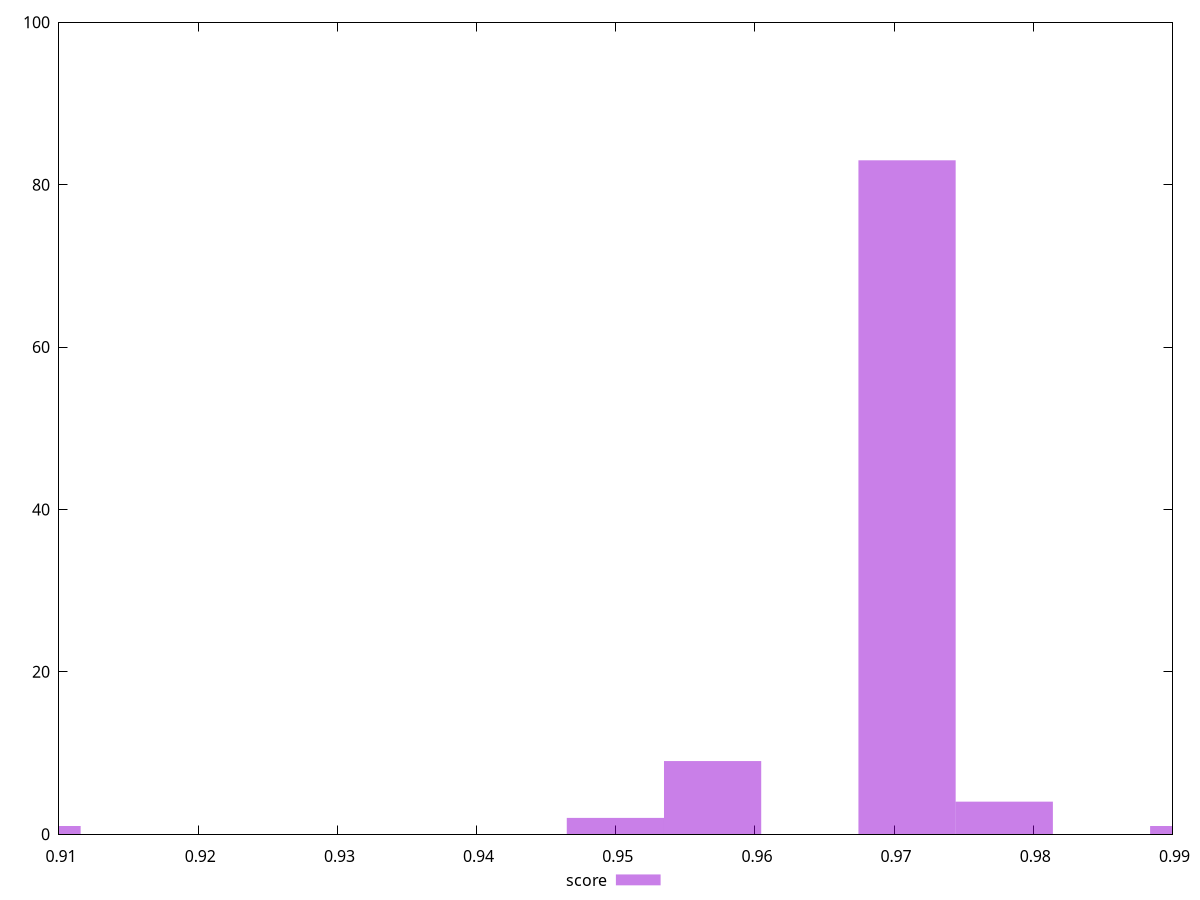 reset

$score <<EOF
0.9709287986564322 83
0.9499735008437035 2
0.9569586001146131 9
0.9779138979273418 4
0.908062905218246 1
0.991884096469161 1
EOF

set key outside below
set boxwidth 0.0069850992709095845
set xrange [0.91:0.99]
set yrange [0:100]
set trange [0:100]
set style fill transparent solid 0.5 noborder
set terminal svg size 640, 490 enhanced background rgb 'white'
set output "report_00009_2021-02-08T22-37-41.559Z/speed-index/samples/pages+cached+noadtech/score/histogram.svg"

plot $score title "score" with boxes

reset
